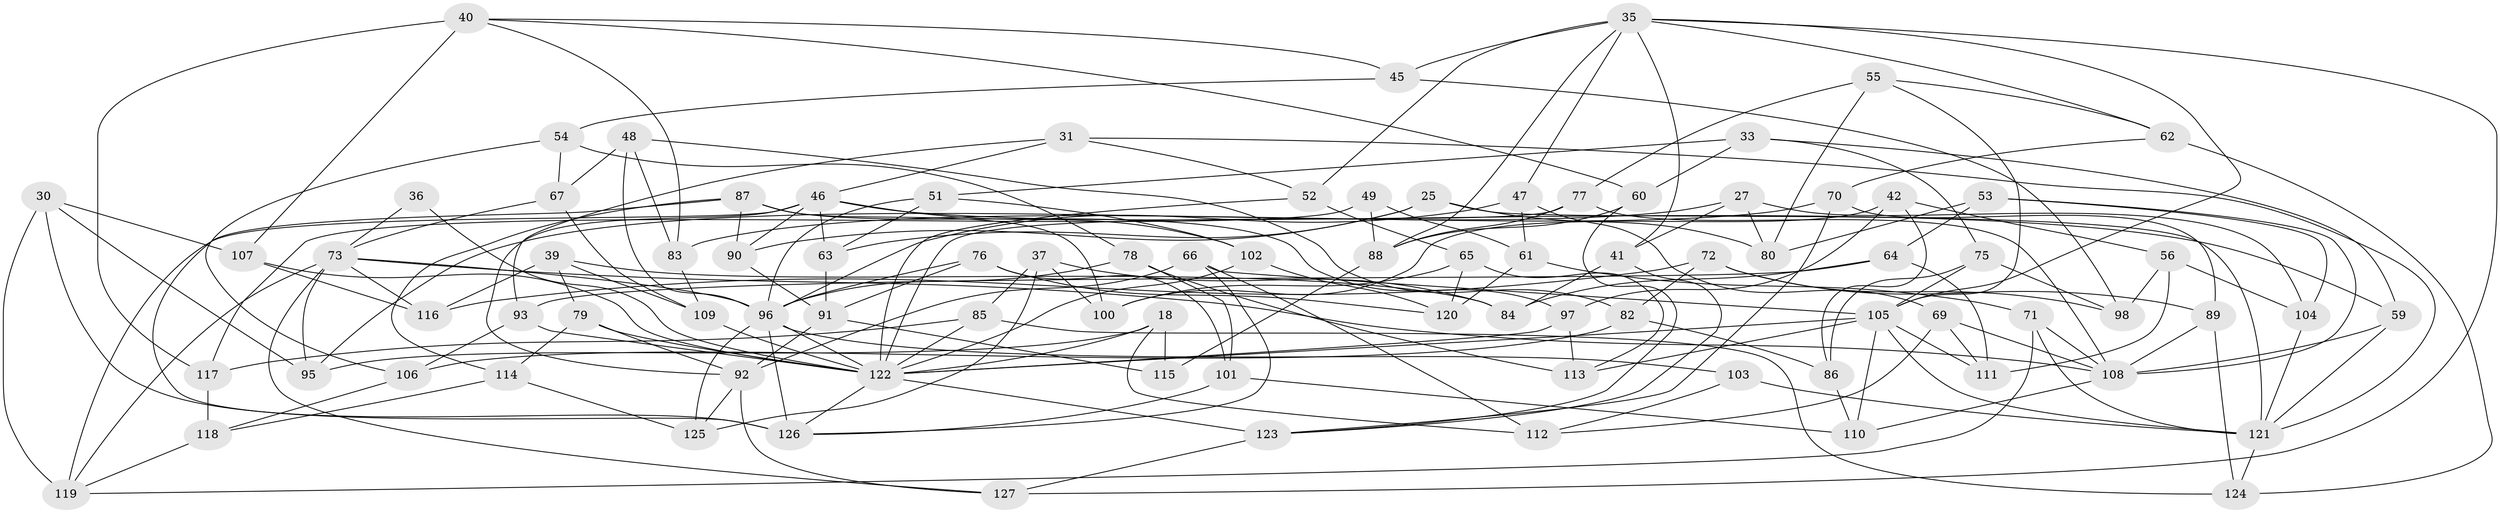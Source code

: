 // original degree distribution, {4: 1.0}
// Generated by graph-tools (version 1.1) at 2025/01/03/04/25 22:01:41]
// undirected, 88 vertices, 199 edges
graph export_dot {
graph [start="1"]
  node [color=gray90,style=filled];
  18 [super="+7"];
  25;
  27;
  30;
  31;
  33;
  35 [super="+32"];
  36;
  37;
  39;
  40 [super="+29"];
  41;
  42;
  45;
  46 [super="+3+6"];
  47;
  48;
  49;
  51;
  52;
  53;
  54;
  55;
  56;
  59;
  60;
  61;
  62;
  63;
  64;
  65;
  66;
  67;
  69;
  70;
  71;
  72;
  73 [super="+8+16+17"];
  75;
  76;
  77;
  78;
  79;
  80;
  82;
  83;
  84;
  85;
  86;
  87 [super="+57"];
  88 [super="+12"];
  89;
  90;
  91 [super="+20"];
  92 [super="+21"];
  93;
  95 [super="+68"];
  96 [super="+1+34+4+15"];
  97;
  98;
  100;
  101;
  102;
  103;
  104;
  105 [super="+9+38+28"];
  106;
  107 [super="+2"];
  108 [super="+10+24"];
  109;
  110;
  111;
  112 [super="+74"];
  113;
  114;
  115;
  116;
  117;
  118;
  119 [super="+99"];
  120;
  121 [super="+19+26"];
  122 [super="+14+94+58+81"];
  123 [super="+43"];
  124;
  125;
  126 [super="+44"];
  127;
  18 -- 112 [weight=2];
  18 -- 115;
  18 -- 95 [weight=2];
  18 -- 122;
  25 -- 63;
  25 -- 90;
  25 -- 80;
  25 -- 121;
  27 -- 80;
  27 -- 104;
  27 -- 95;
  27 -- 41;
  30 -- 95;
  30 -- 107;
  30 -- 119;
  30 -- 126;
  31 -- 52;
  31 -- 93;
  31 -- 46;
  31 -- 121;
  33 -- 75;
  33 -- 60;
  33 -- 51;
  33 -- 59;
  35 -- 62;
  35 -- 52;
  35 -- 88;
  35 -- 41;
  35 -- 127;
  35 -- 45;
  35 -- 47;
  35 -- 105;
  36 -- 73 [weight=2];
  36 -- 122 [weight=2];
  37 -- 84;
  37 -- 85;
  37 -- 100;
  37 -- 125;
  39 -- 116;
  39 -- 109;
  39 -- 79;
  39 -- 84;
  40 -- 45;
  40 -- 107 [weight=2];
  40 -- 60;
  40 -- 83;
  40 -- 117;
  41 -- 123;
  41 -- 84;
  42 -- 86;
  42 -- 97;
  42 -- 56;
  42 -- 100;
  45 -- 98;
  45 -- 54;
  46 -- 90;
  46 -- 102;
  46 -- 92;
  46 -- 119 [weight=2];
  46 -- 59;
  46 -- 63;
  47 -- 61;
  47 -- 69;
  47 -- 96;
  48 -- 82;
  48 -- 67;
  48 -- 83;
  48 -- 96;
  49 -- 61;
  49 -- 88 [weight=2];
  49 -- 117;
  51 -- 102;
  51 -- 63;
  51 -- 96;
  52 -- 65;
  52 -- 122;
  53 -- 104;
  53 -- 64;
  53 -- 80;
  53 -- 108;
  54 -- 78;
  54 -- 67;
  54 -- 106;
  55 -- 80;
  55 -- 77;
  55 -- 62;
  55 -- 105;
  56 -- 98;
  56 -- 104;
  56 -- 111;
  59 -- 121;
  59 -- 108;
  60 -- 88;
  60 -- 123;
  61 -- 71;
  61 -- 120;
  62 -- 124;
  62 -- 70;
  63 -- 91;
  64 -- 111;
  64 -- 93;
  64 -- 84;
  65 -- 120;
  65 -- 113;
  65 -- 100;
  66 -- 92;
  66 -- 112;
  66 -- 126;
  66 -- 105;
  67 -- 109;
  67 -- 73;
  69 -- 112;
  69 -- 111;
  69 -- 108;
  70 -- 83;
  70 -- 89;
  70 -- 123;
  71 -- 119;
  71 -- 108;
  71 -- 121;
  72 -- 89;
  72 -- 82;
  72 -- 98;
  72 -- 116;
  73 -- 119;
  73 -- 116;
  73 -- 127;
  73 -- 95 [weight=2];
  73 -- 96;
  73 -- 108;
  75 -- 86;
  75 -- 98;
  75 -- 105;
  76 -- 101;
  76 -- 91;
  76 -- 120;
  76 -- 96;
  77 -- 88;
  77 -- 108;
  77 -- 122;
  78 -- 113;
  78 -- 101;
  78 -- 96;
  79 -- 114;
  79 -- 122;
  79 -- 92;
  82 -- 86;
  82 -- 106;
  83 -- 109;
  85 -- 124;
  85 -- 117;
  85 -- 122;
  86 -- 110;
  87 -- 90;
  87 -- 97;
  87 -- 126 [weight=2];
  87 -- 114;
  87 -- 100;
  88 -- 115;
  89 -- 108;
  89 -- 124;
  90 -- 91;
  91 -- 115 [weight=2];
  91 -- 92;
  92 -- 125;
  92 -- 127;
  93 -- 106;
  93 -- 122;
  96 -- 126 [weight=2];
  96 -- 103;
  96 -- 125;
  96 -- 122 [weight=2];
  97 -- 113;
  97 -- 122;
  101 -- 110;
  101 -- 126;
  102 -- 120;
  102 -- 122;
  103 -- 112 [weight=2];
  103 -- 121;
  104 -- 121;
  105 -- 111;
  105 -- 110;
  105 -- 113;
  105 -- 121;
  105 -- 122 [weight=2];
  106 -- 118;
  107 -- 122 [weight=2];
  107 -- 116;
  108 -- 110;
  109 -- 122;
  114 -- 118;
  114 -- 125;
  117 -- 118;
  118 -- 119;
  121 -- 124;
  122 -- 123 [weight=2];
  122 -- 126;
  123 -- 127;
}
